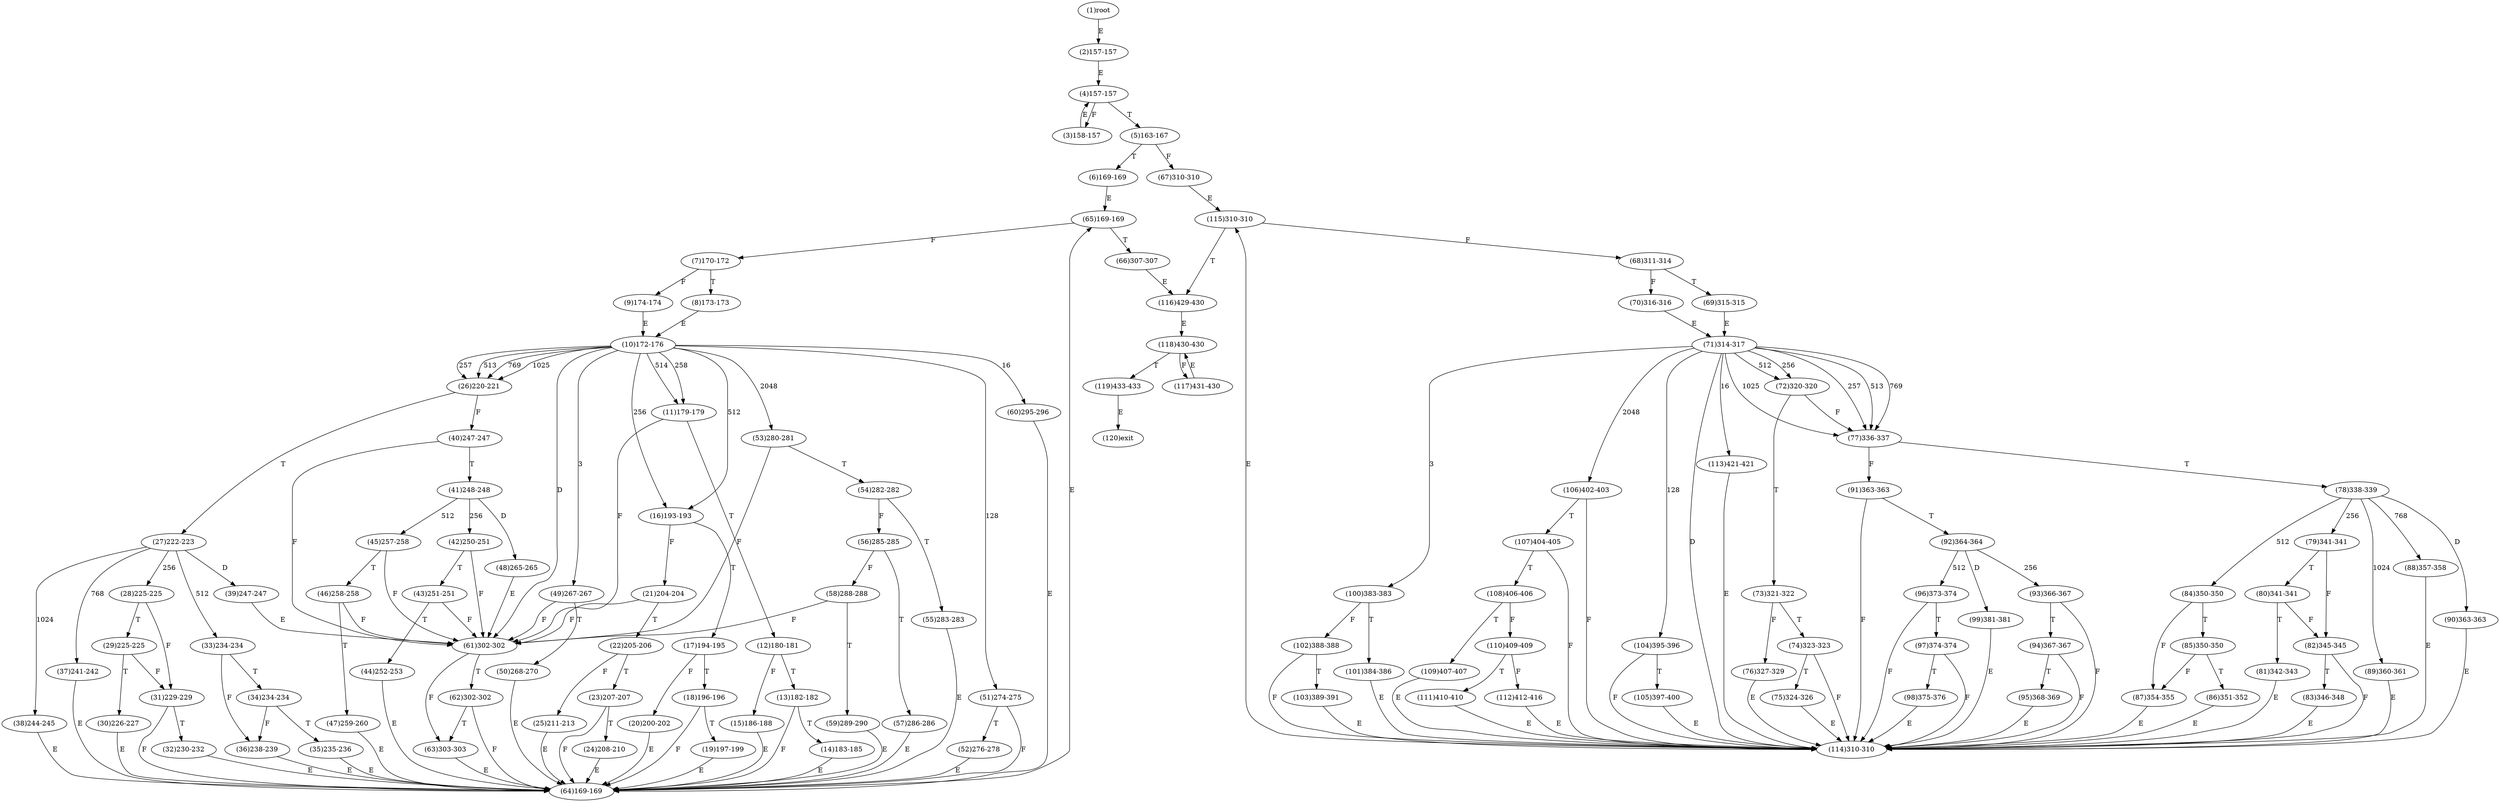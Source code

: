 digraph "" { 
1[ label="(1)root"];
2[ label="(2)157-157"];
3[ label="(3)158-157"];
4[ label="(4)157-157"];
5[ label="(5)163-167"];
6[ label="(6)169-169"];
7[ label="(7)170-172"];
8[ label="(8)173-173"];
9[ label="(9)174-174"];
10[ label="(10)172-176"];
11[ label="(11)179-179"];
12[ label="(12)180-181"];
13[ label="(13)182-182"];
14[ label="(14)183-185"];
15[ label="(15)186-188"];
17[ label="(17)194-195"];
16[ label="(16)193-193"];
19[ label="(19)197-199"];
18[ label="(18)196-196"];
21[ label="(21)204-204"];
20[ label="(20)200-202"];
23[ label="(23)207-207"];
22[ label="(22)205-206"];
25[ label="(25)211-213"];
24[ label="(24)208-210"];
27[ label="(27)222-223"];
26[ label="(26)220-221"];
29[ label="(29)225-225"];
28[ label="(28)225-225"];
31[ label="(31)229-229"];
30[ label="(30)226-227"];
34[ label="(34)234-234"];
35[ label="(35)235-236"];
32[ label="(32)230-232"];
33[ label="(33)234-234"];
38[ label="(38)244-245"];
39[ label="(39)247-247"];
36[ label="(36)238-239"];
37[ label="(37)241-242"];
42[ label="(42)250-251"];
43[ label="(43)251-251"];
40[ label="(40)247-247"];
41[ label="(41)248-248"];
46[ label="(46)258-258"];
47[ label="(47)259-260"];
44[ label="(44)252-253"];
45[ label="(45)257-258"];
51[ label="(51)274-275"];
50[ label="(50)268-270"];
49[ label="(49)267-267"];
48[ label="(48)265-265"];
55[ label="(55)283-283"];
54[ label="(54)282-282"];
53[ label="(53)280-281"];
52[ label="(52)276-278"];
59[ label="(59)289-290"];
58[ label="(58)288-288"];
57[ label="(57)286-286"];
56[ label="(56)285-285"];
63[ label="(63)303-303"];
62[ label="(62)302-302"];
61[ label="(61)302-302"];
60[ label="(60)295-296"];
68[ label="(68)311-314"];
69[ label="(69)315-315"];
70[ label="(70)316-316"];
71[ label="(71)314-317"];
64[ label="(64)169-169"];
65[ label="(65)169-169"];
66[ label="(66)307-307"];
67[ label="(67)310-310"];
76[ label="(76)327-329"];
77[ label="(77)336-337"];
78[ label="(78)338-339"];
79[ label="(79)341-341"];
72[ label="(72)320-320"];
73[ label="(73)321-322"];
74[ label="(74)323-323"];
75[ label="(75)324-326"];
85[ label="(85)350-350"];
84[ label="(84)350-350"];
87[ label="(87)354-355"];
86[ label="(86)351-352"];
81[ label="(81)342-343"];
80[ label="(80)341-341"];
83[ label="(83)346-348"];
82[ label="(82)345-345"];
93[ label="(93)366-367"];
92[ label="(92)364-364"];
95[ label="(95)368-369"];
94[ label="(94)367-367"];
89[ label="(89)360-361"];
88[ label="(88)357-358"];
91[ label="(91)363-363"];
90[ label="(90)363-363"];
102[ label="(102)388-388"];
103[ label="(103)389-391"];
100[ label="(100)383-383"];
101[ label="(101)384-386"];
98[ label="(98)375-376"];
99[ label="(99)381-381"];
96[ label="(96)373-374"];
97[ label="(97)374-374"];
110[ label="(110)409-409"];
111[ label="(111)410-410"];
108[ label="(108)406-406"];
109[ label="(109)407-407"];
106[ label="(106)402-403"];
107[ label="(107)404-405"];
104[ label="(104)395-396"];
105[ label="(105)397-400"];
119[ label="(119)433-433"];
118[ label="(118)430-430"];
117[ label="(117)431-430"];
116[ label="(116)429-430"];
115[ label="(115)310-310"];
114[ label="(114)310-310"];
113[ label="(113)421-421"];
112[ label="(112)412-416"];
120[ label="(120)exit"];
1->2[ label="E"];
2->4[ label="E"];
3->4[ label="E"];
4->3[ label="F"];
4->5[ label="T"];
5->67[ label="F"];
5->6[ label="T"];
6->65[ label="E"];
7->9[ label="F"];
7->8[ label="T"];
8->10[ label="E"];
9->10[ label="E"];
10->49[ label="3"];
10->60[ label="16"];
10->51[ label="128"];
10->16[ label="256"];
10->26[ label="257"];
10->11[ label="258"];
10->16[ label="512"];
10->26[ label="513"];
10->11[ label="514"];
10->26[ label="769"];
10->26[ label="1025"];
10->53[ label="2048"];
10->61[ label="D"];
11->61[ label="F"];
11->12[ label="T"];
12->15[ label="F"];
12->13[ label="T"];
13->64[ label="F"];
13->14[ label="T"];
14->64[ label="E"];
15->64[ label="E"];
16->21[ label="F"];
16->17[ label="T"];
17->20[ label="F"];
17->18[ label="T"];
18->64[ label="F"];
18->19[ label="T"];
19->64[ label="E"];
20->64[ label="E"];
21->61[ label="F"];
21->22[ label="T"];
22->25[ label="F"];
22->23[ label="T"];
23->64[ label="F"];
23->24[ label="T"];
24->64[ label="E"];
25->64[ label="E"];
26->40[ label="F"];
26->27[ label="T"];
27->28[ label="256"];
27->33[ label="512"];
27->37[ label="768"];
27->38[ label="1024"];
27->39[ label="D"];
28->31[ label="F"];
28->29[ label="T"];
29->31[ label="F"];
29->30[ label="T"];
30->64[ label="E"];
31->64[ label="F"];
31->32[ label="T"];
32->64[ label="E"];
33->36[ label="F"];
33->34[ label="T"];
34->36[ label="F"];
34->35[ label="T"];
35->64[ label="E"];
36->64[ label="E"];
37->64[ label="E"];
38->64[ label="E"];
39->61[ label="E"];
40->61[ label="F"];
40->41[ label="T"];
41->42[ label="256"];
41->45[ label="512"];
41->48[ label="D"];
42->61[ label="F"];
42->43[ label="T"];
43->61[ label="F"];
43->44[ label="T"];
44->64[ label="E"];
45->61[ label="F"];
45->46[ label="T"];
46->61[ label="F"];
46->47[ label="T"];
47->64[ label="E"];
48->61[ label="E"];
49->61[ label="F"];
49->50[ label="T"];
50->64[ label="E"];
51->64[ label="F"];
51->52[ label="T"];
52->64[ label="E"];
53->61[ label="F"];
53->54[ label="T"];
54->56[ label="F"];
54->55[ label="T"];
55->64[ label="E"];
56->58[ label="F"];
56->57[ label="T"];
57->64[ label="E"];
58->61[ label="F"];
58->59[ label="T"];
59->64[ label="E"];
60->64[ label="E"];
61->63[ label="F"];
61->62[ label="T"];
62->64[ label="F"];
62->63[ label="T"];
63->64[ label="E"];
64->65[ label="E"];
65->7[ label="F"];
65->66[ label="T"];
66->116[ label="E"];
67->115[ label="E"];
68->70[ label="F"];
68->69[ label="T"];
69->71[ label="E"];
70->71[ label="E"];
71->100[ label="3"];
71->113[ label="16"];
71->104[ label="128"];
71->72[ label="256"];
71->77[ label="257"];
71->72[ label="512"];
71->77[ label="513"];
71->77[ label="769"];
71->77[ label="1025"];
71->106[ label="2048"];
71->114[ label="D"];
72->77[ label="F"];
72->73[ label="T"];
73->76[ label="F"];
73->74[ label="T"];
74->114[ label="F"];
74->75[ label="T"];
75->114[ label="E"];
76->114[ label="E"];
77->91[ label="F"];
77->78[ label="T"];
78->79[ label="256"];
78->84[ label="512"];
78->88[ label="768"];
78->89[ label="1024"];
78->90[ label="D"];
79->82[ label="F"];
79->80[ label="T"];
80->82[ label="F"];
80->81[ label="T"];
81->114[ label="E"];
82->114[ label="F"];
82->83[ label="T"];
83->114[ label="E"];
84->87[ label="F"];
84->85[ label="T"];
85->87[ label="F"];
85->86[ label="T"];
86->114[ label="E"];
87->114[ label="E"];
88->114[ label="E"];
89->114[ label="E"];
90->114[ label="E"];
91->114[ label="F"];
91->92[ label="T"];
92->93[ label="256"];
92->96[ label="512"];
92->99[ label="D"];
93->114[ label="F"];
93->94[ label="T"];
94->114[ label="F"];
94->95[ label="T"];
95->114[ label="E"];
96->114[ label="F"];
96->97[ label="T"];
97->114[ label="F"];
97->98[ label="T"];
98->114[ label="E"];
99->114[ label="E"];
100->102[ label="F"];
100->101[ label="T"];
101->114[ label="E"];
102->114[ label="F"];
102->103[ label="T"];
103->114[ label="E"];
104->114[ label="F"];
104->105[ label="T"];
105->114[ label="E"];
106->114[ label="F"];
106->107[ label="T"];
107->114[ label="F"];
107->108[ label="T"];
108->110[ label="F"];
108->109[ label="T"];
109->114[ label="E"];
110->112[ label="F"];
110->111[ label="T"];
111->114[ label="E"];
112->114[ label="E"];
113->114[ label="E"];
114->115[ label="E"];
115->68[ label="F"];
115->116[ label="T"];
116->118[ label="E"];
117->118[ label="E"];
118->117[ label="F"];
118->119[ label="T"];
119->120[ label="E"];
}